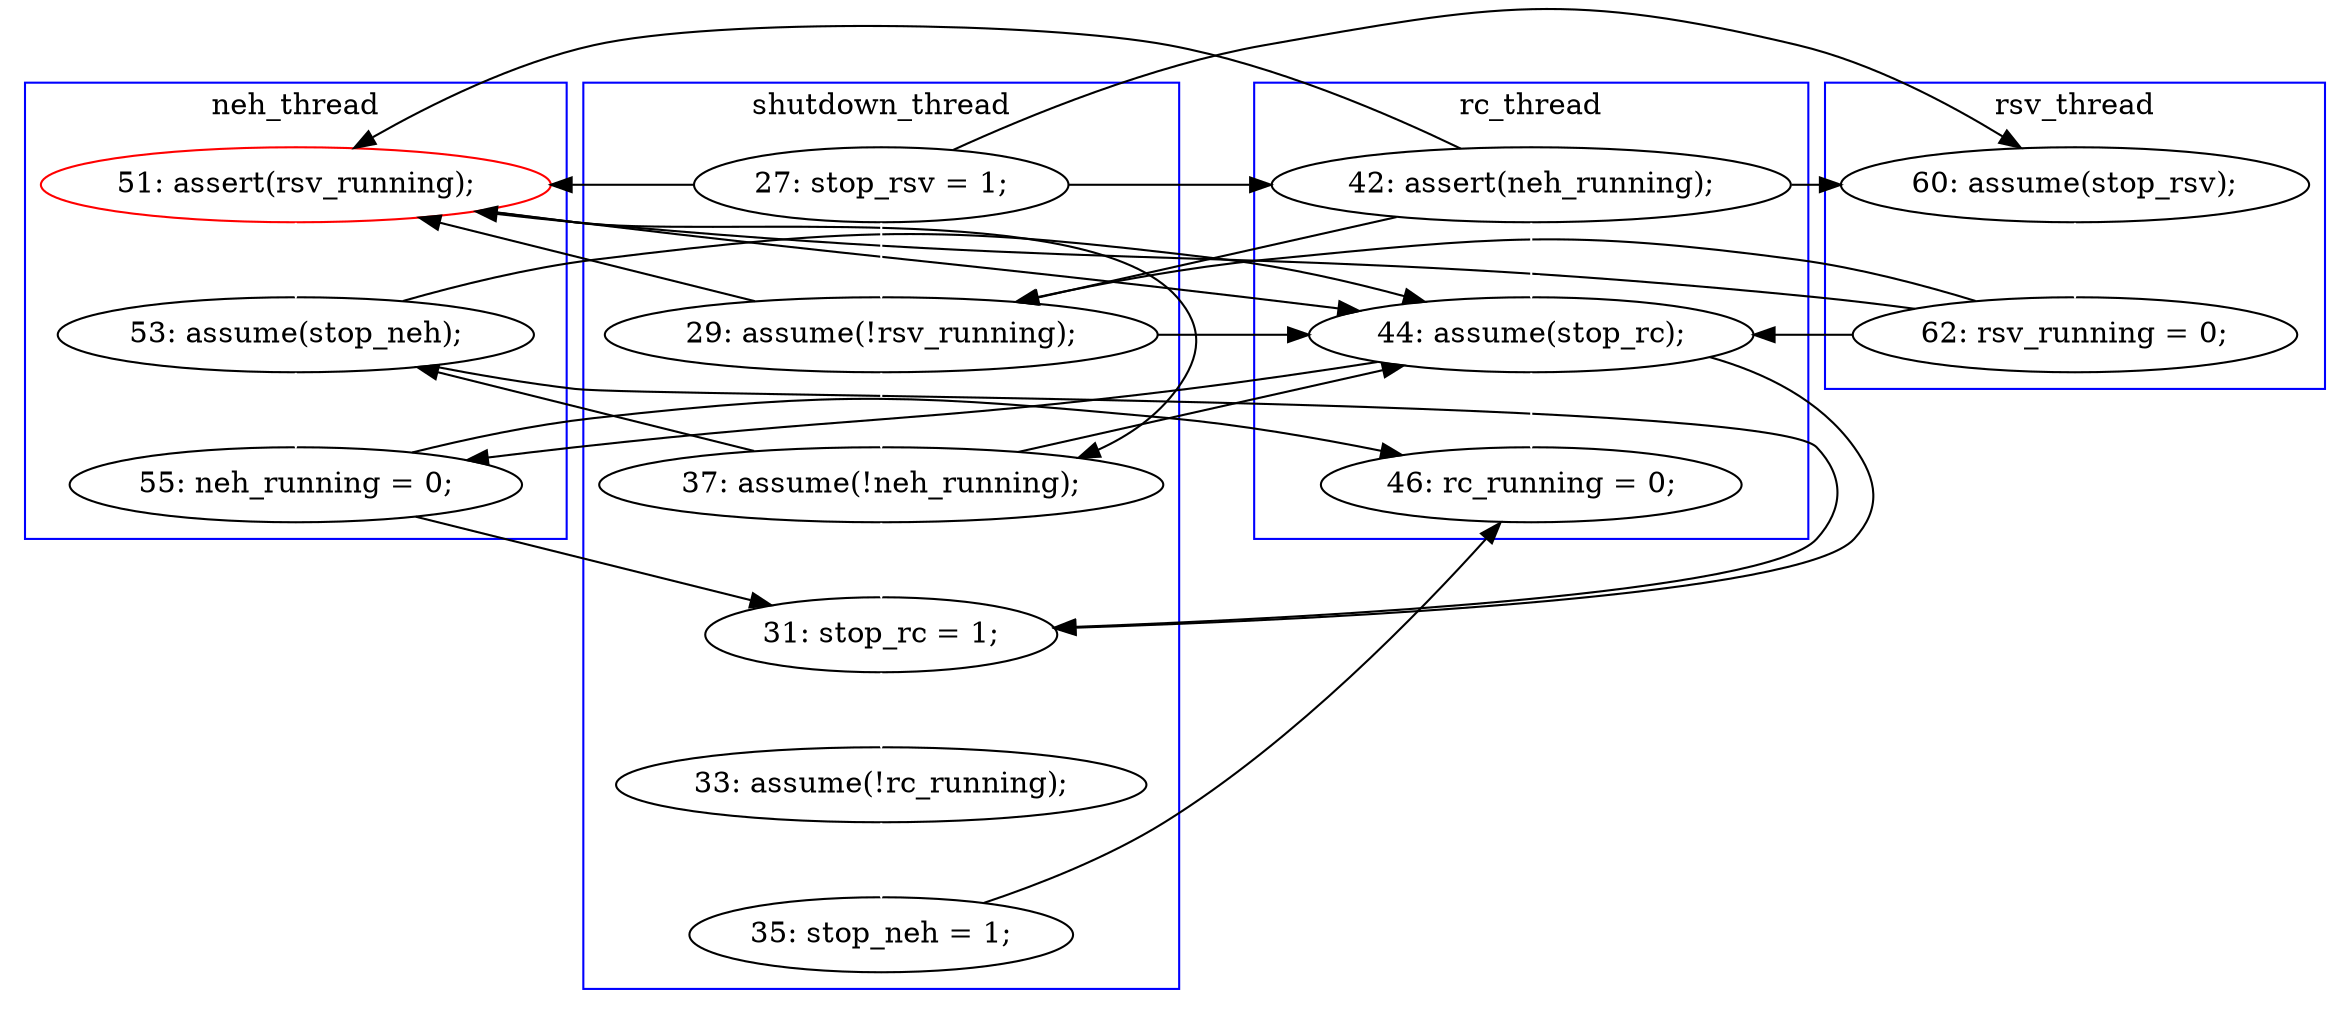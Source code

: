 digraph Counterexample {
	22 -> 23 [color = black, style = solid, constraint = false]
	20 -> 22 [color = white, style = solid]
	20 -> 21 [color = black, style = solid, constraint = false]
	18 -> 19 [color = white, style = solid]
	13 -> 18 [color = black, style = solid, constraint = false]
	23 -> 25 [color = white, style = solid]
	22 -> 24 [color = black, style = solid, constraint = false]
	10 -> 20 [color = white, style = solid]
	13 -> 20 [color = black, style = solid, constraint = false]
	24 -> 25 [color = black, style = solid, constraint = false]
	25 -> 34 [color = black, style = solid, constraint = false]
	19 -> 20 [color = black, style = solid, constraint = false]
	24 -> 34 [color = white, style = solid]
	23 -> 26 [color = black, style = solid, constraint = false]
	22 -> 26 [color = white, style = solid]
	10 -> 18 [color = black, style = solid, constraint = false]
	25 -> 26 [color = black, style = solid, constraint = false]
	27 -> 29 [color = white, style = solid]
	13 -> 21 [color = black, style = solid, constraint = false]
	29 -> 34 [color = black, style = solid, constraint = false]
	23 -> 24 [color = black, style = solid, constraint = false]
	20 -> 24 [color = black, style = solid, constraint = false]
	21 -> 23 [color = white, style = solid]
	21 -> 24 [color = black, style = solid, constraint = false]
	19 -> 24 [color = black, style = solid, constraint = false]
	26 -> 27 [color = white, style = solid]
	10 -> 21 [color = black, style = solid, constraint = false]
	10 -> 13 [color = black, style = solid, constraint = false]
	21 -> 22 [color = black, style = solid, constraint = false]
	13 -> 24 [color = white, style = solid]
	19 -> 21 [color = black, style = solid, constraint = false]
	24 -> 26 [color = black, style = solid, constraint = false]
	subgraph cluster4 {
		label = rsv_thread
		color = blue
		18  [label = "60: assume(stop_rsv);"]
		19  [label = "62: rsv_running = 0;"]
	}
	subgraph cluster2 {
		label = rc_thread
		color = blue
		24  [label = "44: assume(stop_rc);"]
		34  [label = "46: rc_running = 0;"]
		13  [label = "42: assert(neh_running);"]
	}
	subgraph cluster3 {
		label = neh_thread
		color = blue
		23  [label = "53: assume(stop_neh);"]
		25  [label = "55: neh_running = 0;"]
		21  [label = "51: assert(rsv_running);", color = red]
	}
	subgraph cluster1 {
		label = shutdown_thread
		color = blue
		26  [label = "31: stop_rc = 1;"]
		20  [label = "29: assume(!rsv_running);"]
		22  [label = "37: assume(!neh_running);"]
		29  [label = "35: stop_neh = 1;"]
		10  [label = "27: stop_rsv = 1;"]
		27  [label = "33: assume(!rc_running);"]
	}
}